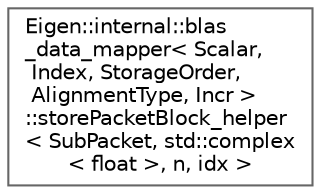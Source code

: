 digraph "Graphical Class Hierarchy"
{
 // LATEX_PDF_SIZE
  bgcolor="transparent";
  edge [fontname=Helvetica,fontsize=10,labelfontname=Helvetica,labelfontsize=10];
  node [fontname=Helvetica,fontsize=10,shape=box,height=0.2,width=0.4];
  rankdir="LR";
  Node0 [id="Node000000",label="Eigen::internal::blas\l_data_mapper\< Scalar,\l Index, StorageOrder,\l AlignmentType, Incr \>\l::storePacketBlock_helper\l\< SubPacket, std::complex\l\< float \>, n, idx \>",height=0.2,width=0.4,color="grey40", fillcolor="white", style="filled",URL="$structEigen_1_1internal_1_1blas__data__mapper_1_1storePacketBlock__helper_3_01SubPacket_00_01std9b042ea872ba465f5b0ebe56815b292f.html",tooltip=" "];
}
